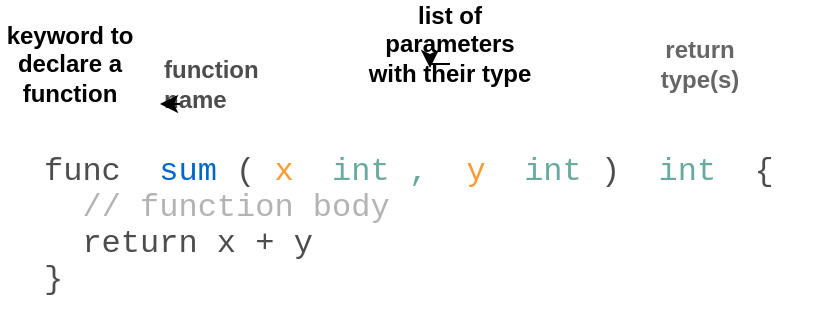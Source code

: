 <mxfile version="14.3.1" type="device"><diagram id="UP3x2HnIkrrBzz04DQka" name="Page-1"><mxGraphModel dx="1426" dy="794" grid="1" gridSize="10" guides="1" tooltips="1" connect="1" arrows="1" fold="1" page="1" pageScale="1" pageWidth="850" pageHeight="1100" math="0" shadow="0"><root><mxCell id="0"/><mxCell id="1" parent="0"/><mxCell id="vHKZWNCJsm92Cm9wykJV-1" value="&lt;div style=&quot;font-family: &amp;#34;menlo&amp;#34; , &amp;#34;monaco&amp;#34; , &amp;#34;courier new&amp;#34; , monospace ; line-height: 18px ; font-size: 16px&quot;&gt;&lt;div&gt;&lt;span style=&quot;background-color: rgb(255 , 255 , 255)&quot;&gt;&lt;font color=&quot;#4d4d4d&quot; style=&quot;font-size: 16px&quot;&gt;func&lt;/font&gt;&amp;nbsp;&amp;nbsp;&lt;font color=&quot;#0066cc&quot; style=&quot;font-size: 16px&quot;&gt;sum&amp;nbsp;&lt;/font&gt;&lt;font color=&quot;#4d4d4d&quot; style=&quot;font-size: 16px&quot;&gt;(&amp;nbsp;&lt;/font&gt;&lt;font color=&quot;#ff9933&quot; style=&quot;font-size: 16px&quot;&gt;x&lt;/font&gt;&lt;font color=&quot;#4d4d4d&quot; style=&quot;font-size: 16px&quot;&gt;&amp;nbsp;&amp;nbsp;&lt;/font&gt;&lt;font color=&quot;#67ab9f&quot; style=&quot;font-size: 16px&quot;&gt;int ,&amp;nbsp;&amp;nbsp;&lt;/font&gt;&lt;font color=&quot;#ff9933&quot; style=&quot;font-size: 16px&quot;&gt;y&lt;/font&gt;&lt;font color=&quot;#67ab9f&quot; style=&quot;font-size: 16px&quot;&gt;&amp;nbsp; int&amp;nbsp;&lt;/font&gt;&lt;font color=&quot;#4d4d4d&quot; style=&quot;font-size: 16px&quot;&gt;)&amp;nbsp;&amp;nbsp;&lt;/font&gt;&lt;font color=&quot;#67ab9f&quot; style=&quot;font-size: 16px&quot;&gt;int&amp;nbsp;&lt;/font&gt;&lt;font color=&quot;#4d4d4d&quot; style=&quot;font-size: 16px&quot;&gt; {&lt;/font&gt;&lt;/span&gt;&lt;/div&gt;&lt;div&gt;    &lt;span style=&quot;background-color: rgb(255 , 255 , 255)&quot;&gt;&lt;font color=&quot;#4d4d4d&quot; style=&quot;font-size: 16px&quot;&gt;&amp;nbsp;&lt;/font&gt;&lt;font color=&quot;#b3b3b3&quot; style=&quot;font-size: 16px&quot;&gt; // function body&lt;/font&gt;&lt;/span&gt;&lt;/div&gt;&lt;div&gt;&lt;span style=&quot;background-color: rgb(255 , 255 , 255)&quot;&gt;&lt;font color=&quot;#4d4d4d&quot; style=&quot;font-size: 16px&quot;&gt;&amp;nbsp; return x + y&lt;/font&gt;&lt;/span&gt;&lt;/div&gt;&lt;div&gt;&lt;span style=&quot;color: rgb(77 , 77 , 77) ; background-color: rgb(255 , 255 , 255)&quot;&gt;}&lt;/span&gt;&lt;/div&gt;&lt;/div&gt;" style="text;html=1;strokeColor=none;fillColor=none;align=left;verticalAlign=middle;whiteSpace=wrap;rounded=0;" vertex="1" parent="1"><mxGeometry x="60" y="300" width="390" height="100" as="geometry"/></mxCell><mxCell id="vHKZWNCJsm92Cm9wykJV-5" value="&lt;b&gt;&lt;font color=&quot;#4d4d4d&quot;&gt;function name&lt;/font&gt;&lt;/b&gt;" style="text;html=1;strokeColor=none;fillColor=none;align=left;verticalAlign=middle;whiteSpace=wrap;rounded=0;" vertex="1" parent="1"><mxGeometry x="120" y="270" width="40" height="20" as="geometry"/></mxCell><mxCell id="vHKZWNCJsm92Cm9wykJV-6" value="&lt;b&gt;list of parameters with their type&lt;/b&gt;" style="text;html=1;strokeColor=none;fillColor=none;align=center;verticalAlign=middle;whiteSpace=wrap;rounded=0;" vertex="1" parent="1"><mxGeometry x="220" y="250" width="90" height="20" as="geometry"/></mxCell><mxCell id="vHKZWNCJsm92Cm9wykJV-7" style="edgeStyle=orthogonalEdgeStyle;rounded=0;orthogonalLoop=1;jettySize=auto;html=1;exitX=0.25;exitY=1;exitDx=0;exitDy=0;entryX=0;entryY=1;entryDx=0;entryDy=0;" edge="1" parent="1" source="vHKZWNCJsm92Cm9wykJV-5" target="vHKZWNCJsm92Cm9wykJV-5"><mxGeometry relative="1" as="geometry"/></mxCell><mxCell id="vHKZWNCJsm92Cm9wykJV-8" value="&lt;b&gt;&lt;font color=&quot;#666666&quot;&gt;return type(s)&lt;/font&gt;&lt;/b&gt;" style="text;html=1;strokeColor=none;fillColor=none;align=center;verticalAlign=middle;whiteSpace=wrap;rounded=0;" vertex="1" parent="1"><mxGeometry x="370" y="260" width="40" height="20" as="geometry"/></mxCell><mxCell id="vHKZWNCJsm92Cm9wykJV-9" value="&lt;b&gt;keyword to declare a function&lt;/b&gt;" style="text;html=1;strokeColor=none;fillColor=none;align=center;verticalAlign=middle;whiteSpace=wrap;rounded=0;" vertex="1" parent="1"><mxGeometry x="40" y="260" width="70" height="20" as="geometry"/></mxCell><mxCell id="vHKZWNCJsm92Cm9wykJV-10" style="edgeStyle=orthogonalEdgeStyle;rounded=0;orthogonalLoop=1;jettySize=auto;html=1;exitX=0.5;exitY=1;exitDx=0;exitDy=0;entryX=0.389;entryY=1.1;entryDx=0;entryDy=0;entryPerimeter=0;" edge="1" parent="1" source="vHKZWNCJsm92Cm9wykJV-6" target="vHKZWNCJsm92Cm9wykJV-6"><mxGeometry relative="1" as="geometry"/></mxCell></root></mxGraphModel></diagram></mxfile>